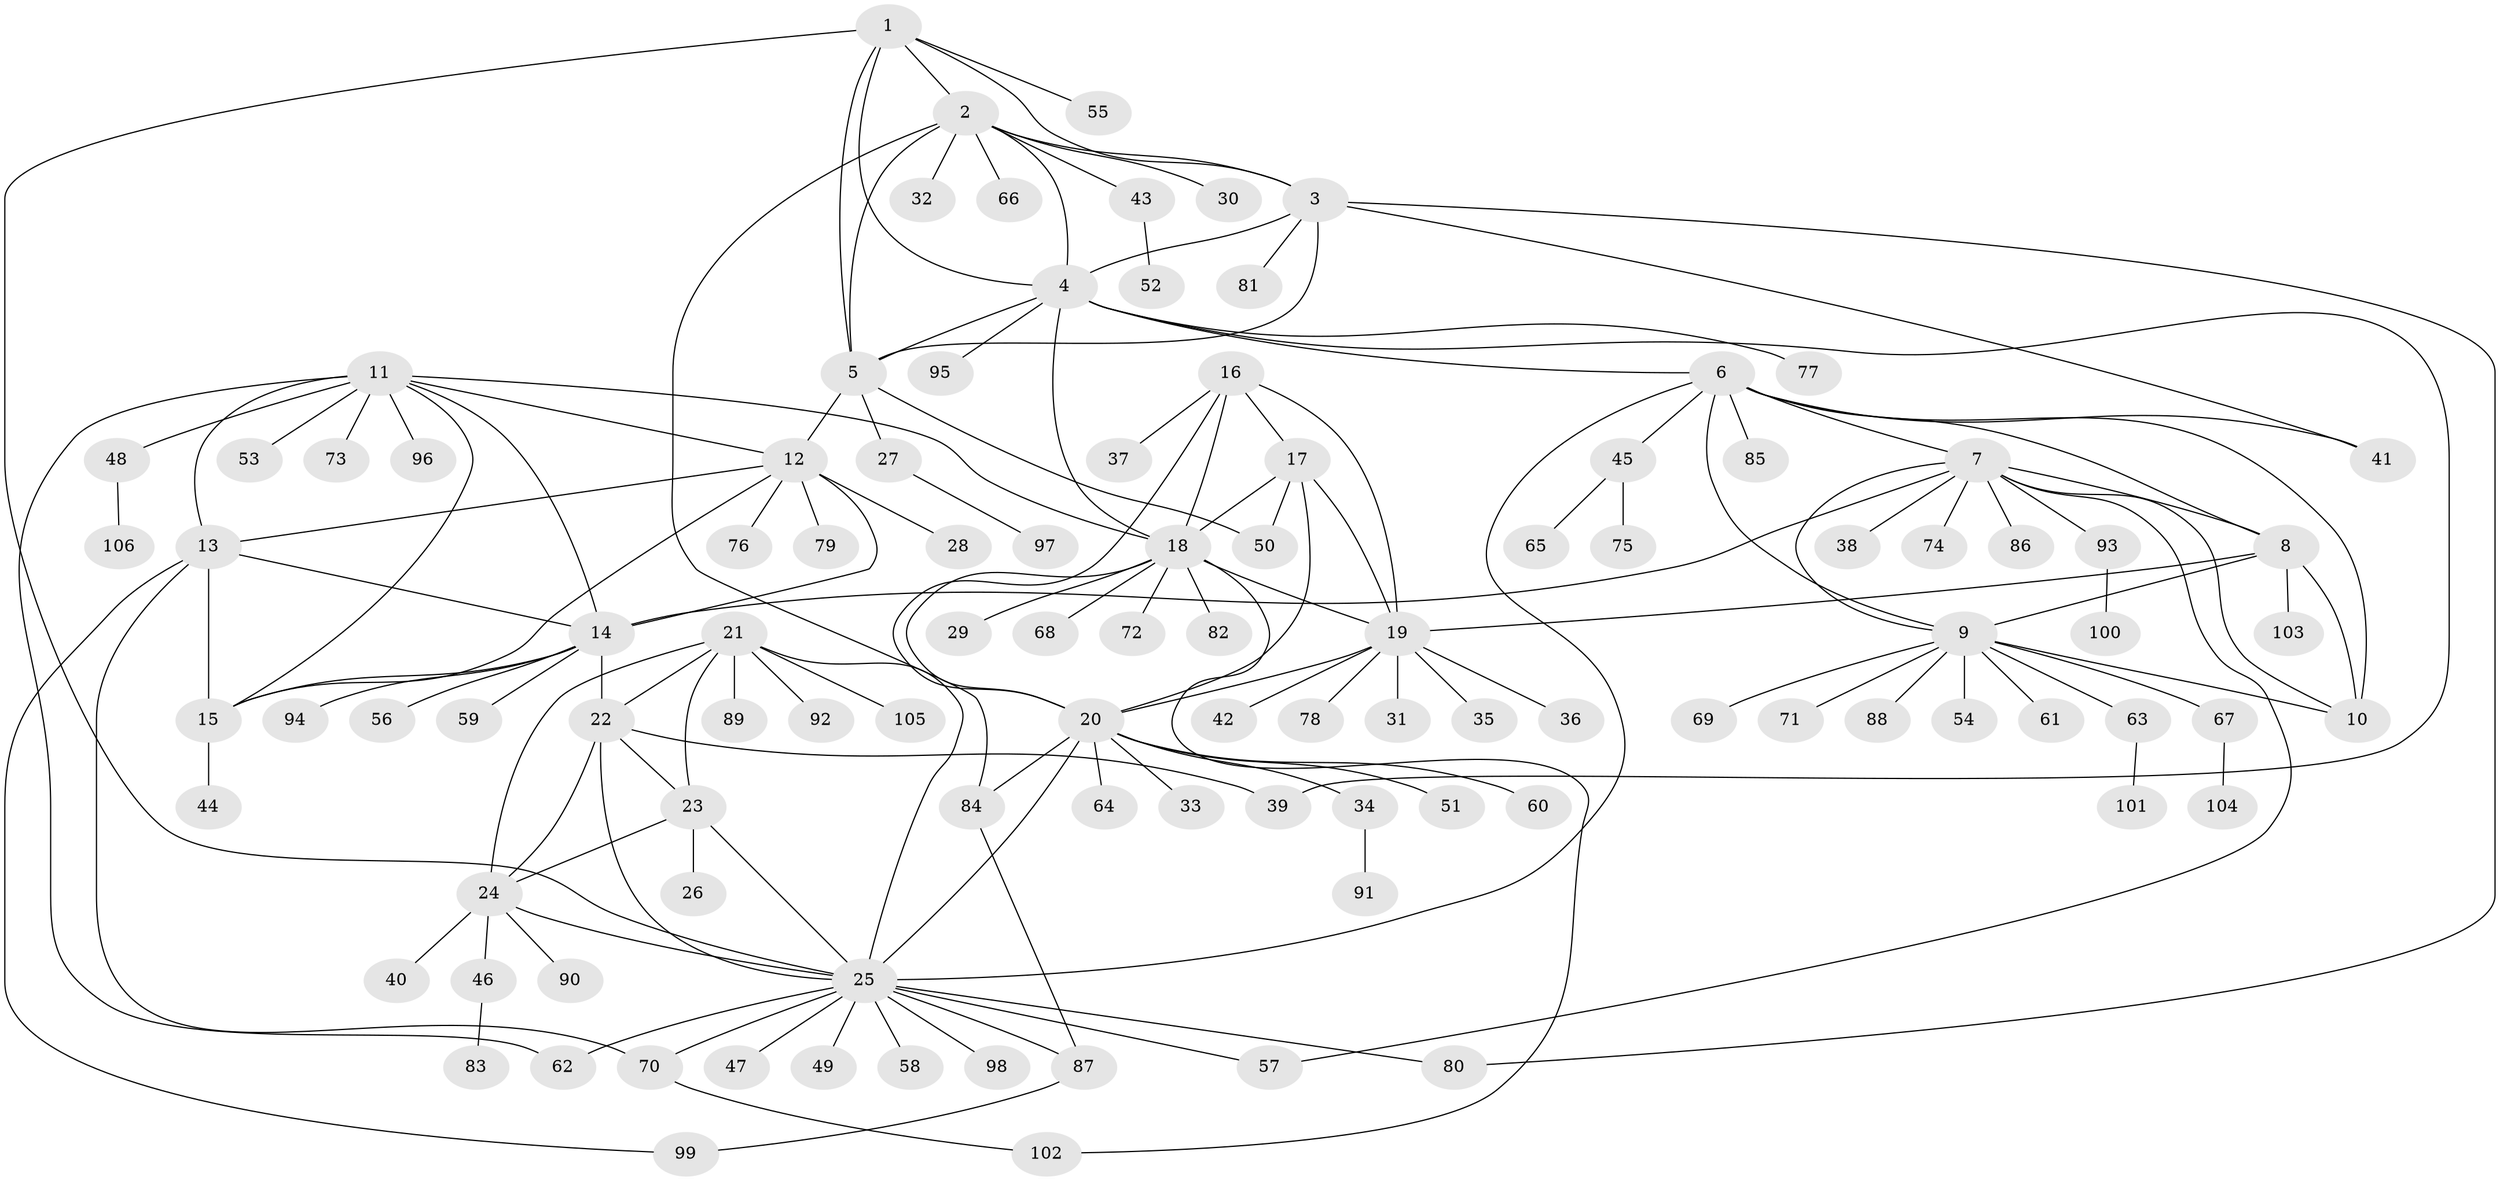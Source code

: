 // Generated by graph-tools (version 1.1) at 2025/37/03/09/25 02:37:45]
// undirected, 106 vertices, 152 edges
graph export_dot {
graph [start="1"]
  node [color=gray90,style=filled];
  1;
  2;
  3;
  4;
  5;
  6;
  7;
  8;
  9;
  10;
  11;
  12;
  13;
  14;
  15;
  16;
  17;
  18;
  19;
  20;
  21;
  22;
  23;
  24;
  25;
  26;
  27;
  28;
  29;
  30;
  31;
  32;
  33;
  34;
  35;
  36;
  37;
  38;
  39;
  40;
  41;
  42;
  43;
  44;
  45;
  46;
  47;
  48;
  49;
  50;
  51;
  52;
  53;
  54;
  55;
  56;
  57;
  58;
  59;
  60;
  61;
  62;
  63;
  64;
  65;
  66;
  67;
  68;
  69;
  70;
  71;
  72;
  73;
  74;
  75;
  76;
  77;
  78;
  79;
  80;
  81;
  82;
  83;
  84;
  85;
  86;
  87;
  88;
  89;
  90;
  91;
  92;
  93;
  94;
  95;
  96;
  97;
  98;
  99;
  100;
  101;
  102;
  103;
  104;
  105;
  106;
  1 -- 2;
  1 -- 3;
  1 -- 4;
  1 -- 5;
  1 -- 25;
  1 -- 55;
  2 -- 3;
  2 -- 4;
  2 -- 5;
  2 -- 30;
  2 -- 32;
  2 -- 43;
  2 -- 66;
  2 -- 84;
  3 -- 4;
  3 -- 5;
  3 -- 41;
  3 -- 80;
  3 -- 81;
  4 -- 5;
  4 -- 6;
  4 -- 18;
  4 -- 39;
  4 -- 77;
  4 -- 95;
  5 -- 12;
  5 -- 27;
  5 -- 50;
  6 -- 7;
  6 -- 8;
  6 -- 9;
  6 -- 10;
  6 -- 25;
  6 -- 41;
  6 -- 45;
  6 -- 85;
  7 -- 8;
  7 -- 9;
  7 -- 10;
  7 -- 14;
  7 -- 38;
  7 -- 57;
  7 -- 74;
  7 -- 86;
  7 -- 93;
  8 -- 9;
  8 -- 10;
  8 -- 19;
  8 -- 103;
  9 -- 10;
  9 -- 54;
  9 -- 61;
  9 -- 63;
  9 -- 67;
  9 -- 69;
  9 -- 71;
  9 -- 88;
  11 -- 12;
  11 -- 13;
  11 -- 14;
  11 -- 15;
  11 -- 18;
  11 -- 48;
  11 -- 53;
  11 -- 62;
  11 -- 73;
  11 -- 96;
  12 -- 13;
  12 -- 14;
  12 -- 15;
  12 -- 28;
  12 -- 76;
  12 -- 79;
  13 -- 14;
  13 -- 15;
  13 -- 70;
  13 -- 99;
  14 -- 15;
  14 -- 22;
  14 -- 56;
  14 -- 59;
  14 -- 94;
  15 -- 44;
  16 -- 17;
  16 -- 18;
  16 -- 19;
  16 -- 20;
  16 -- 37;
  17 -- 18;
  17 -- 19;
  17 -- 20;
  17 -- 50;
  18 -- 19;
  18 -- 20;
  18 -- 29;
  18 -- 68;
  18 -- 72;
  18 -- 82;
  18 -- 102;
  19 -- 20;
  19 -- 31;
  19 -- 35;
  19 -- 36;
  19 -- 42;
  19 -- 78;
  20 -- 25;
  20 -- 33;
  20 -- 34;
  20 -- 51;
  20 -- 60;
  20 -- 64;
  20 -- 84;
  21 -- 22;
  21 -- 23;
  21 -- 24;
  21 -- 25;
  21 -- 89;
  21 -- 92;
  21 -- 105;
  22 -- 23;
  22 -- 24;
  22 -- 25;
  22 -- 39;
  23 -- 24;
  23 -- 25;
  23 -- 26;
  24 -- 25;
  24 -- 40;
  24 -- 46;
  24 -- 90;
  25 -- 47;
  25 -- 49;
  25 -- 57;
  25 -- 58;
  25 -- 62;
  25 -- 70;
  25 -- 80;
  25 -- 87;
  25 -- 98;
  27 -- 97;
  34 -- 91;
  43 -- 52;
  45 -- 65;
  45 -- 75;
  46 -- 83;
  48 -- 106;
  63 -- 101;
  67 -- 104;
  70 -- 102;
  84 -- 87;
  87 -- 99;
  93 -- 100;
}
